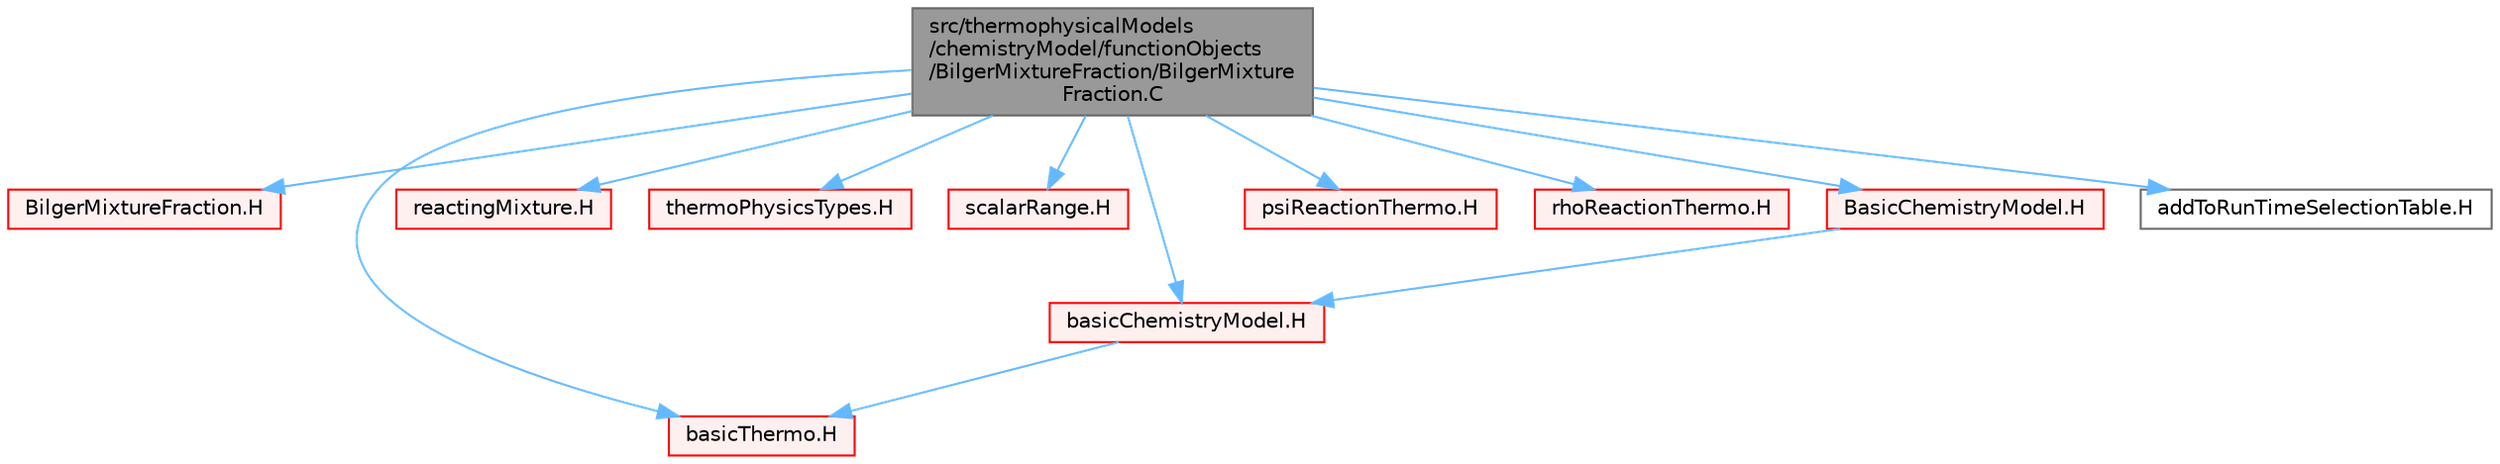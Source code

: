 digraph "src/thermophysicalModels/chemistryModel/functionObjects/BilgerMixtureFraction/BilgerMixtureFraction.C"
{
 // LATEX_PDF_SIZE
  bgcolor="transparent";
  edge [fontname=Helvetica,fontsize=10,labelfontname=Helvetica,labelfontsize=10];
  node [fontname=Helvetica,fontsize=10,shape=box,height=0.2,width=0.4];
  Node1 [id="Node000001",label="src/thermophysicalModels\l/chemistryModel/functionObjects\l/BilgerMixtureFraction/BilgerMixture\lFraction.C",height=0.2,width=0.4,color="gray40", fillcolor="grey60", style="filled", fontcolor="black",tooltip=" "];
  Node1 -> Node2 [id="edge1_Node000001_Node000002",color="steelblue1",style="solid",tooltip=" "];
  Node2 [id="Node000002",label="BilgerMixtureFraction.H",height=0.2,width=0.4,color="red", fillcolor="#FFF0F0", style="filled",URL="$BilgerMixtureFraction_8H.html",tooltip=" "];
  Node1 -> Node419 [id="edge2_Node000001_Node000419",color="steelblue1",style="solid",tooltip=" "];
  Node419 [id="Node000419",label="basicThermo.H",height=0.2,width=0.4,color="red", fillcolor="#FFF0F0", style="filled",URL="$basicThermo_8H.html",tooltip=" "];
  Node1 -> Node421 [id="edge3_Node000001_Node000421",color="steelblue1",style="solid",tooltip=" "];
  Node421 [id="Node000421",label="reactingMixture.H",height=0.2,width=0.4,color="red", fillcolor="#FFF0F0", style="filled",URL="$reactingMixture_8H.html",tooltip=" "];
  Node1 -> Node429 [id="edge4_Node000001_Node000429",color="steelblue1",style="solid",tooltip=" "];
  Node429 [id="Node000429",label="thermoPhysicsTypes.H",height=0.2,width=0.4,color="red", fillcolor="#FFF0F0", style="filled",URL="$thermoPhysicsTypes_8H.html",tooltip="Type definitions for thermo-physics models."];
  Node1 -> Node475 [id="edge5_Node000001_Node000475",color="steelblue1",style="solid",tooltip=" "];
  Node475 [id="Node000475",label="scalarRange.H",height=0.2,width=0.4,color="red", fillcolor="#FFF0F0", style="filled",URL="$scalarRange_8H.html",tooltip=" "];
  Node1 -> Node477 [id="edge6_Node000001_Node000477",color="steelblue1",style="solid",tooltip=" "];
  Node477 [id="Node000477",label="basicChemistryModel.H",height=0.2,width=0.4,color="red", fillcolor="#FFF0F0", style="filled",URL="$basicChemistryModel_8H.html",tooltip=" "];
  Node477 -> Node419 [id="edge7_Node000477_Node000419",color="steelblue1",style="solid",tooltip=" "];
  Node1 -> Node479 [id="edge8_Node000001_Node000479",color="steelblue1",style="solid",tooltip=" "];
  Node479 [id="Node000479",label="psiReactionThermo.H",height=0.2,width=0.4,color="red", fillcolor="#FFF0F0", style="filled",URL="$psiReactionThermo_8H.html",tooltip=" "];
  Node1 -> Node483 [id="edge9_Node000001_Node000483",color="steelblue1",style="solid",tooltip=" "];
  Node483 [id="Node000483",label="rhoReactionThermo.H",height=0.2,width=0.4,color="red", fillcolor="#FFF0F0", style="filled",URL="$rhoReactionThermo_8H.html",tooltip=" "];
  Node1 -> Node485 [id="edge10_Node000001_Node000485",color="steelblue1",style="solid",tooltip=" "];
  Node485 [id="Node000485",label="BasicChemistryModel.H",height=0.2,width=0.4,color="red", fillcolor="#FFF0F0", style="filled",URL="$BasicChemistryModel_8H.html",tooltip=" "];
  Node485 -> Node477 [id="edge11_Node000485_Node000477",color="steelblue1",style="solid",tooltip=" "];
  Node1 -> Node487 [id="edge12_Node000001_Node000487",color="steelblue1",style="solid",tooltip=" "];
  Node487 [id="Node000487",label="addToRunTimeSelectionTable.H",height=0.2,width=0.4,color="grey40", fillcolor="white", style="filled",URL="$addToRunTimeSelectionTable_8H.html",tooltip="Macros for easy insertion into run-time selection tables."];
}

